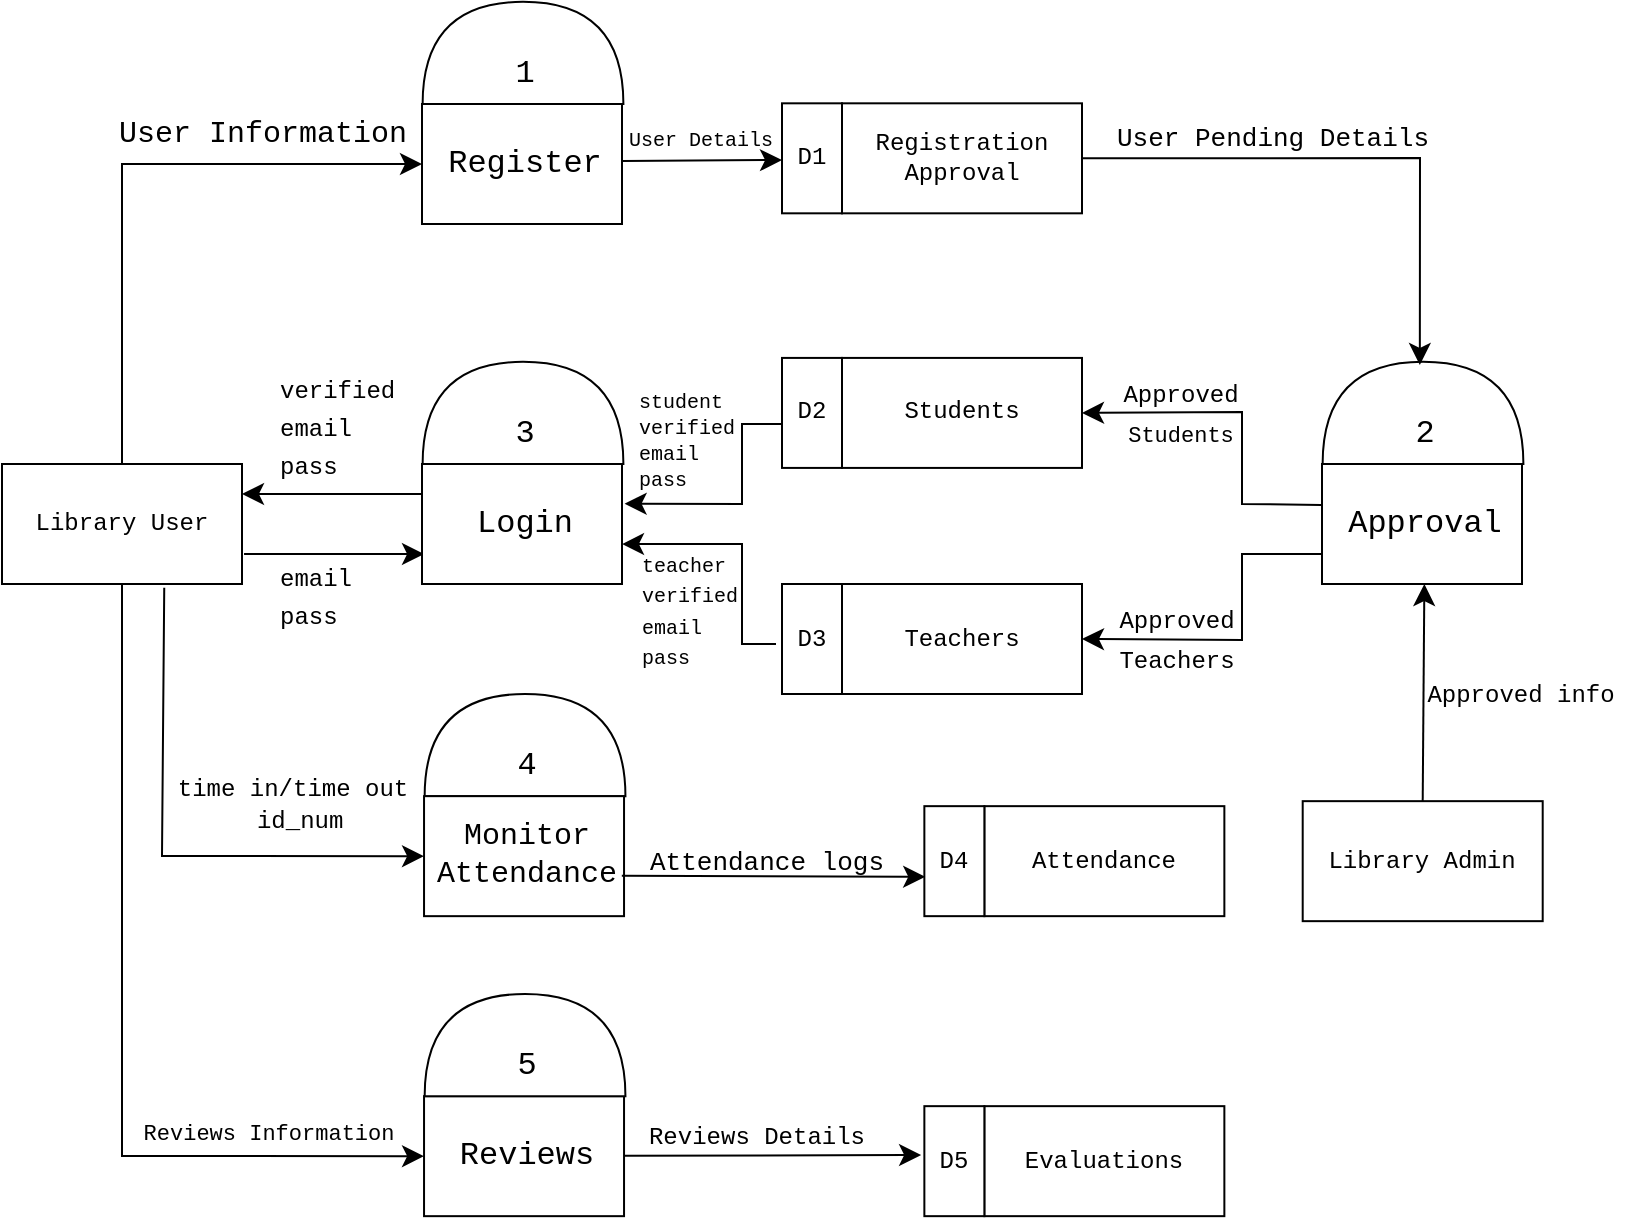 <mxfile version="24.2.3" type="github">
  <diagram name="Page-1" id="GqMZiqfUwNPtbt659hKj">
    <mxGraphModel dx="2373" dy="1141" grid="1" gridSize="10" guides="1" tooltips="1" connect="1" arrows="1" fold="1" page="0" pageScale="1" pageWidth="827" pageHeight="1169" math="0" shadow="0">
      <root>
        <mxCell id="0" />
        <mxCell id="1" parent="0" />
        <mxCell id="muXEsNCiM2LmNspon1gy-124" style="edgeStyle=none;curved=0;rounded=0;orthogonalLoop=1;jettySize=auto;html=1;strokeColor=default;align=center;verticalAlign=middle;fontFamily=Helvetica;fontSize=12;fontColor=default;labelBackgroundColor=default;startSize=8;endArrow=classic;endSize=8;" parent="1" edge="1">
          <mxGeometry relative="1" as="geometry">
            <mxPoint x="-698.98" y="15" as="sourcePoint" />
            <mxPoint x="-608.98" y="15" as="targetPoint" />
          </mxGeometry>
        </mxCell>
        <mxCell id="muXEsNCiM2LmNspon1gy-2" value="Library User" style="rounded=0;whiteSpace=wrap;html=1;fontFamily=Courier New;" parent="1" vertex="1">
          <mxGeometry x="-820" y="-30" width="120" height="60" as="geometry" />
        </mxCell>
        <mxCell id="muXEsNCiM2LmNspon1gy-3" value="" style="rounded=0;whiteSpace=wrap;html=1;fontFamily=Courier New;" parent="1" vertex="1">
          <mxGeometry x="-610" y="-210" width="100" height="60" as="geometry" />
        </mxCell>
        <mxCell id="muXEsNCiM2LmNspon1gy-4" value="" style="shape=or;whiteSpace=wrap;html=1;rotation=-90;fontFamily=Courier New;" parent="1" vertex="1">
          <mxGeometry x="-585.04" y="-285.73" width="51.09" height="100.39" as="geometry" />
        </mxCell>
        <mxCell id="muXEsNCiM2LmNspon1gy-5" style="edgeStyle=none;curved=1;rounded=0;orthogonalLoop=1;jettySize=auto;html=1;exitX=0;exitY=0.5;exitDx=0;exitDy=0;fontSize=12;startSize=8;endSize=8;fontFamily=Courier New;" parent="1" source="muXEsNCiM2LmNspon1gy-3" target="muXEsNCiM2LmNspon1gy-3" edge="1">
          <mxGeometry relative="1" as="geometry" />
        </mxCell>
        <mxCell id="muXEsNCiM2LmNspon1gy-7" value="1" style="text;html=1;align=center;verticalAlign=middle;resizable=0;points=[];autosize=1;strokeColor=none;fillColor=none;fontSize=16;fontFamily=Courier New;" parent="1" vertex="1">
          <mxGeometry x="-574.49" y="-240" width="30" height="30" as="geometry" />
        </mxCell>
        <mxCell id="muXEsNCiM2LmNspon1gy-8" value="" style="rounded=0;whiteSpace=wrap;html=1;fontFamily=Courier New;" parent="1" vertex="1">
          <mxGeometry x="-610" y="-30" width="100" height="60" as="geometry" />
        </mxCell>
        <mxCell id="muXEsNCiM2LmNspon1gy-9" value="" style="shape=or;whiteSpace=wrap;html=1;rotation=-90;fontFamily=Courier New;" parent="1" vertex="1">
          <mxGeometry x="-585.04" y="-105.73" width="51.09" height="100.39" as="geometry" />
        </mxCell>
        <mxCell id="muXEsNCiM2LmNspon1gy-10" style="edgeStyle=none;curved=1;rounded=0;orthogonalLoop=1;jettySize=auto;html=1;exitX=0;exitY=0.5;exitDx=0;exitDy=0;fontSize=12;startSize=8;endSize=8;fontFamily=Courier New;" parent="1" source="muXEsNCiM2LmNspon1gy-8" target="muXEsNCiM2LmNspon1gy-8" edge="1">
          <mxGeometry relative="1" as="geometry" />
        </mxCell>
        <mxCell id="muXEsNCiM2LmNspon1gy-11" value="3" style="text;html=1;align=center;verticalAlign=middle;resizable=0;points=[];autosize=1;strokeColor=none;fillColor=none;fontSize=16;fontFamily=Courier New;" parent="1" vertex="1">
          <mxGeometry x="-574.49" y="-60" width="30" height="30" as="geometry" />
        </mxCell>
        <mxCell id="muXEsNCiM2LmNspon1gy-20" value="Register" style="text;html=1;align=center;verticalAlign=middle;resizable=0;points=[];autosize=1;strokeColor=none;fillColor=none;fontSize=16;fontFamily=Courier New;" parent="1" vertex="1">
          <mxGeometry x="-608.98" y="-195" width="100" height="30" as="geometry" />
        </mxCell>
        <mxCell id="muXEsNCiM2LmNspon1gy-21" value="Login" style="text;html=1;align=center;verticalAlign=middle;resizable=0;points=[];autosize=1;strokeColor=none;fillColor=none;fontSize=16;fontFamily=Courier New;" parent="1" vertex="1">
          <mxGeometry x="-593.98" y="-15.0" width="70" height="30" as="geometry" />
        </mxCell>
        <mxCell id="muXEsNCiM2LmNspon1gy-25" value="" style="endArrow=classic;html=1;rounded=0;fontSize=12;startSize=8;endSize=8;curved=0;exitX=0.5;exitY=0;exitDx=0;exitDy=0;entryX=0;entryY=0.5;entryDx=0;entryDy=0;fontFamily=Courier New;" parent="1" source="muXEsNCiM2LmNspon1gy-2" target="muXEsNCiM2LmNspon1gy-3" edge="1">
          <mxGeometry width="50" height="50" relative="1" as="geometry">
            <mxPoint x="-630" y="-50" as="sourcePoint" />
            <mxPoint x="-580" y="-100" as="targetPoint" />
            <Array as="points">
              <mxPoint x="-760" y="-180" />
            </Array>
          </mxGeometry>
        </mxCell>
        <mxCell id="muXEsNCiM2LmNspon1gy-26" value="&lt;font style=&quot;font-size: 15px;&quot;&gt;User Information&lt;/font&gt;" style="text;html=1;align=center;verticalAlign=middle;resizable=0;points=[];autosize=1;strokeColor=none;fillColor=none;fontSize=16;fontFamily=Courier New;" parent="1" vertex="1">
          <mxGeometry x="-775" y="-210.34" width="170" height="30" as="geometry" />
        </mxCell>
        <mxCell id="muXEsNCiM2LmNspon1gy-27" value="Library Admin" style="rounded=0;whiteSpace=wrap;html=1;fontFamily=Courier New;" parent="1" vertex="1">
          <mxGeometry x="-169.65" y="138.58" width="120" height="60" as="geometry" />
        </mxCell>
        <mxCell id="muXEsNCiM2LmNspon1gy-31" value="" style="group;fontFamily=Courier New;" parent="1" vertex="1" connectable="0">
          <mxGeometry x="-430" y="-210.34" width="150" height="55" as="geometry" />
        </mxCell>
        <mxCell id="muXEsNCiM2LmNspon1gy-29" value="Registration Approval" style="whiteSpace=wrap;html=1;fontFamily=Courier New;" parent="muXEsNCiM2LmNspon1gy-31" vertex="1">
          <mxGeometry x="30" width="120" height="55" as="geometry" />
        </mxCell>
        <mxCell id="muXEsNCiM2LmNspon1gy-30" value="D1" style="rounded=0;whiteSpace=wrap;html=1;fontFamily=Courier New;" parent="muXEsNCiM2LmNspon1gy-31" vertex="1">
          <mxGeometry width="30" height="55" as="geometry" />
        </mxCell>
        <mxCell id="muXEsNCiM2LmNspon1gy-35" value="" style="group;fontFamily=Courier New;" parent="1" vertex="1" connectable="0">
          <mxGeometry x="-430" y="-83.04" width="150" height="55" as="geometry" />
        </mxCell>
        <mxCell id="muXEsNCiM2LmNspon1gy-36" value="Students" style="whiteSpace=wrap;html=1;fontFamily=Courier New;" parent="muXEsNCiM2LmNspon1gy-35" vertex="1">
          <mxGeometry x="30" width="120" height="55" as="geometry" />
        </mxCell>
        <mxCell id="muXEsNCiM2LmNspon1gy-37" value="D2" style="rounded=0;whiteSpace=wrap;html=1;fontFamily=Courier New;" parent="muXEsNCiM2LmNspon1gy-35" vertex="1">
          <mxGeometry width="30" height="55" as="geometry" />
        </mxCell>
        <mxCell id="muXEsNCiM2LmNspon1gy-38" value="" style="group;fontFamily=Courier New;" parent="1" vertex="1" connectable="0">
          <mxGeometry x="-430" y="30.0" width="150" height="55" as="geometry" />
        </mxCell>
        <mxCell id="muXEsNCiM2LmNspon1gy-39" value="Teachers" style="whiteSpace=wrap;html=1;fontFamily=Courier New;" parent="muXEsNCiM2LmNspon1gy-38" vertex="1">
          <mxGeometry x="30" width="120" height="55" as="geometry" />
        </mxCell>
        <mxCell id="muXEsNCiM2LmNspon1gy-40" value="D3" style="rounded=0;whiteSpace=wrap;html=1;fontFamily=Courier New;" parent="muXEsNCiM2LmNspon1gy-38" vertex="1">
          <mxGeometry width="30" height="55" as="geometry" />
        </mxCell>
        <mxCell id="muXEsNCiM2LmNspon1gy-52" value="" style="endArrow=classic;html=1;rounded=0;fontSize=12;startSize=8;endSize=8;curved=0;exitX=0;exitY=0.5;exitDx=0;exitDy=0;entryX=1;entryY=0.5;entryDx=0;entryDy=0;fontFamily=Courier New;" parent="1" edge="1">
          <mxGeometry width="50" height="50" relative="1" as="geometry">
            <mxPoint x="-610" y="-15" as="sourcePoint" />
            <mxPoint x="-700" y="-15" as="targetPoint" />
            <Array as="points" />
          </mxGeometry>
        </mxCell>
        <mxCell id="muXEsNCiM2LmNspon1gy-53" value="&lt;span style=&quot;font-size: 12px;&quot;&gt;verified&amp;nbsp;&lt;/span&gt;&lt;div&gt;&lt;span style=&quot;font-size: 12px;&quot;&gt;email&lt;/span&gt;&lt;/div&gt;&lt;div&gt;&lt;span style=&quot;font-size: 12px;&quot;&gt;pass&lt;/span&gt;&lt;/div&gt;" style="text;html=1;align=left;verticalAlign=middle;resizable=0;points=[];autosize=1;strokeColor=none;fillColor=none;fontSize=16;fontFamily=Courier New;" parent="1" vertex="1">
          <mxGeometry x="-682.98" y="-83.04" width="90" height="70" as="geometry" />
        </mxCell>
        <mxCell id="muXEsNCiM2LmNspon1gy-54" value="" style="group;fontFamily=Courier New;" parent="1" vertex="1" connectable="0">
          <mxGeometry x="-608.98" y="235.0" width="100.7" height="111.08" as="geometry" />
        </mxCell>
        <mxCell id="muXEsNCiM2LmNspon1gy-12" value="" style="rounded=0;whiteSpace=wrap;html=1;fontFamily=Courier New;" parent="muXEsNCiM2LmNspon1gy-54" vertex="1">
          <mxGeometry y="51.08" width="100" height="60" as="geometry" />
        </mxCell>
        <mxCell id="muXEsNCiM2LmNspon1gy-13" value="" style="shape=or;whiteSpace=wrap;html=1;rotation=-90;fontFamily=Courier New;" parent="muXEsNCiM2LmNspon1gy-54" vertex="1">
          <mxGeometry x="24.96" y="-24.65" width="51.09" height="100.39" as="geometry" />
        </mxCell>
        <mxCell id="muXEsNCiM2LmNspon1gy-14" style="edgeStyle=none;curved=1;rounded=0;orthogonalLoop=1;jettySize=auto;html=1;exitX=0;exitY=0.5;exitDx=0;exitDy=0;fontSize=12;startSize=8;endSize=8;fontFamily=Courier New;" parent="muXEsNCiM2LmNspon1gy-54" source="muXEsNCiM2LmNspon1gy-12" target="muXEsNCiM2LmNspon1gy-12" edge="1">
          <mxGeometry relative="1" as="geometry" />
        </mxCell>
        <mxCell id="muXEsNCiM2LmNspon1gy-15" value="5" style="text;html=1;align=center;verticalAlign=middle;resizable=0;points=[];autosize=1;strokeColor=none;fillColor=none;fontSize=16;fontFamily=Courier New;" parent="muXEsNCiM2LmNspon1gy-54" vertex="1">
          <mxGeometry x="35.51" y="21.08" width="30" height="30" as="geometry" />
        </mxCell>
        <mxCell id="muXEsNCiM2LmNspon1gy-22" value="Reviews" style="text;html=1;align=center;verticalAlign=middle;resizable=0;points=[];autosize=1;strokeColor=none;fillColor=none;fontSize=16;fontFamily=Courier New;" parent="muXEsNCiM2LmNspon1gy-54" vertex="1">
          <mxGeometry x="5.51" y="66.08" width="90" height="30" as="geometry" />
        </mxCell>
        <mxCell id="muXEsNCiM2LmNspon1gy-55" value="" style="endArrow=classic;html=1;rounded=0;fontSize=12;startSize=8;endSize=8;curved=0;entryX=0;entryY=0.5;entryDx=0;entryDy=0;fontFamily=Courier New;" parent="1" source="muXEsNCiM2LmNspon1gy-2" target="muXEsNCiM2LmNspon1gy-12" edge="1">
          <mxGeometry width="50" height="50" relative="1" as="geometry">
            <mxPoint x="-730" y="150" as="sourcePoint" />
            <mxPoint x="-760" y="210" as="targetPoint" />
            <Array as="points">
              <mxPoint x="-760" y="316" />
            </Array>
          </mxGeometry>
        </mxCell>
        <mxCell id="muXEsNCiM2LmNspon1gy-56" value="&lt;font style=&quot;font-size: 11px;&quot;&gt;Reviews Information&lt;/font&gt;" style="text;html=1;align=center;verticalAlign=middle;resizable=0;points=[];autosize=1;strokeColor=none;fillColor=none;fontSize=16;fontFamily=Courier New;" parent="1" vertex="1">
          <mxGeometry x="-762" y="289" width="150" height="30" as="geometry" />
        </mxCell>
        <mxCell id="muXEsNCiM2LmNspon1gy-57" value="" style="group;fontFamily=Courier New;" parent="1" vertex="1" connectable="0">
          <mxGeometry x="-358.82" y="291.08" width="150" height="55" as="geometry" />
        </mxCell>
        <mxCell id="muXEsNCiM2LmNspon1gy-58" value="Evaluations" style="whiteSpace=wrap;html=1;fontFamily=Courier New;" parent="muXEsNCiM2LmNspon1gy-57" vertex="1">
          <mxGeometry x="30" width="120" height="55" as="geometry" />
        </mxCell>
        <mxCell id="muXEsNCiM2LmNspon1gy-59" value="D5" style="rounded=0;whiteSpace=wrap;html=1;fontFamily=Courier New;" parent="muXEsNCiM2LmNspon1gy-57" vertex="1">
          <mxGeometry width="30" height="55" as="geometry" />
        </mxCell>
        <mxCell id="muXEsNCiM2LmNspon1gy-62" value="&lt;font style=&quot;font-size: 12px;&quot;&gt;Reviews D&lt;/font&gt;&lt;span style=&quot;font-size: 12px; background-color: initial;&quot;&gt;etails&lt;/span&gt;" style="text;html=1;align=center;verticalAlign=middle;resizable=0;points=[];autosize=1;strokeColor=none;fillColor=none;fontSize=16;fontFamily=Courier New;" parent="1" vertex="1">
          <mxGeometry x="-508.28" y="291.08" width="130" height="30" as="geometry" />
        </mxCell>
        <mxCell id="muXEsNCiM2LmNspon1gy-69" value="" style="group;fontFamily=Courier New;" parent="1" vertex="1" connectable="0">
          <mxGeometry x="-608.98" y="85.0" width="110.51" height="111.08" as="geometry" />
        </mxCell>
        <mxCell id="muXEsNCiM2LmNspon1gy-17" value="" style="shape=or;whiteSpace=wrap;html=1;rotation=-90;fontFamily=Courier New;" parent="muXEsNCiM2LmNspon1gy-69" vertex="1">
          <mxGeometry x="24.96" y="-24.65" width="51.09" height="100.39" as="geometry" />
        </mxCell>
        <mxCell id="muXEsNCiM2LmNspon1gy-68" value="" style="group;fontFamily=Courier New;" parent="muXEsNCiM2LmNspon1gy-69" vertex="1" connectable="0">
          <mxGeometry y="21.08" width="110.51" height="90" as="geometry" />
        </mxCell>
        <mxCell id="muXEsNCiM2LmNspon1gy-16" value="" style="rounded=0;whiteSpace=wrap;html=1;fontFamily=Courier New;" parent="muXEsNCiM2LmNspon1gy-68" vertex="1">
          <mxGeometry y="30" width="100" height="60" as="geometry" />
        </mxCell>
        <mxCell id="muXEsNCiM2LmNspon1gy-18" style="edgeStyle=none;curved=1;rounded=0;orthogonalLoop=1;jettySize=auto;html=1;exitX=0;exitY=0.5;exitDx=0;exitDy=0;fontSize=12;startSize=8;endSize=8;fontFamily=Courier New;" parent="muXEsNCiM2LmNspon1gy-68" source="muXEsNCiM2LmNspon1gy-16" target="muXEsNCiM2LmNspon1gy-16" edge="1">
          <mxGeometry relative="1" as="geometry" />
        </mxCell>
        <mxCell id="muXEsNCiM2LmNspon1gy-19" value="4" style="text;html=1;align=center;verticalAlign=middle;resizable=0;points=[];autosize=1;strokeColor=none;fillColor=none;fontSize=16;fontFamily=Courier New;" parent="muXEsNCiM2LmNspon1gy-68" vertex="1">
          <mxGeometry x="35.51" width="30" height="30" as="geometry" />
        </mxCell>
        <mxCell id="muXEsNCiM2LmNspon1gy-23" value="&lt;div style=&quot;font-size: 15px;&quot;&gt;&lt;font style=&quot;font-size: 15px;&quot;&gt;Monitor&lt;/font&gt;&lt;/div&gt;&lt;font style=&quot;font-size: 15px;&quot;&gt;Attendance&lt;/font&gt;" style="text;html=1;align=center;verticalAlign=middle;resizable=0;points=[];autosize=1;strokeColor=none;fillColor=none;fontSize=16;fontFamily=Courier New;" parent="muXEsNCiM2LmNspon1gy-68" vertex="1">
          <mxGeometry x="-4.49" y="35" width="110" height="50" as="geometry" />
        </mxCell>
        <mxCell id="muXEsNCiM2LmNspon1gy-72" value="" style="edgeStyle=none;curved=1;rounded=0;orthogonalLoop=1;jettySize=auto;html=1;fontSize=12;startSize=8;endSize=8;entryX=-0.054;entryY=0.444;entryDx=0;entryDy=0;entryPerimeter=0;fontFamily=Courier New;" parent="1" source="muXEsNCiM2LmNspon1gy-12" target="muXEsNCiM2LmNspon1gy-59" edge="1">
          <mxGeometry relative="1" as="geometry" />
        </mxCell>
        <mxCell id="muXEsNCiM2LmNspon1gy-75" value="" style="endArrow=classic;html=1;rounded=0;fontSize=12;startSize=8;endSize=8;curved=0;exitX=0.676;exitY=1.031;exitDx=0;exitDy=0;exitPerimeter=0;fontFamily=Courier New;entryX=0;entryY=0.5;entryDx=0;entryDy=0;" parent="1" source="muXEsNCiM2LmNspon1gy-2" target="muXEsNCiM2LmNspon1gy-16" edge="1">
          <mxGeometry width="50" height="50" relative="1" as="geometry">
            <mxPoint x="-610" y="220" as="sourcePoint" />
            <mxPoint x="-570" y="140" as="targetPoint" />
            <Array as="points">
              <mxPoint x="-740" y="166" />
            </Array>
          </mxGeometry>
        </mxCell>
        <mxCell id="muXEsNCiM2LmNspon1gy-76" value="&lt;div style=&quot;font-size: 12px;&quot;&gt;&lt;br&gt;&lt;/div&gt;" style="text;html=1;align=left;verticalAlign=middle;resizable=0;points=[];autosize=1;strokeColor=none;fillColor=none;fontSize=16;fontFamily=Courier New;" parent="1" vertex="1">
          <mxGeometry x="-707.98" y="204" width="20" height="30" as="geometry" />
        </mxCell>
        <mxCell id="muXEsNCiM2LmNspon1gy-78" value="" style="group;fontFamily=Courier New;" parent="1" vertex="1" connectable="0">
          <mxGeometry x="-358.82" y="141.08" width="150" height="55" as="geometry" />
        </mxCell>
        <mxCell id="muXEsNCiM2LmNspon1gy-79" value="Attendance" style="whiteSpace=wrap;html=1;fontFamily=Courier New;" parent="muXEsNCiM2LmNspon1gy-78" vertex="1">
          <mxGeometry x="30" width="120" height="55" as="geometry" />
        </mxCell>
        <mxCell id="muXEsNCiM2LmNspon1gy-80" value="D4" style="rounded=0;whiteSpace=wrap;html=1;fontFamily=Courier New;" parent="muXEsNCiM2LmNspon1gy-78" vertex="1">
          <mxGeometry width="30" height="55" as="geometry" />
        </mxCell>
        <mxCell id="muXEsNCiM2LmNspon1gy-81" value="" style="endArrow=classic;html=1;rounded=0;fontSize=12;startSize=8;endSize=8;curved=1;entryX=0.014;entryY=0.642;entryDx=0;entryDy=0;fontFamily=Courier New;entryPerimeter=0;exitX=0.989;exitY=0.663;exitDx=0;exitDy=0;exitPerimeter=0;" parent="1" source="muXEsNCiM2LmNspon1gy-16" target="muXEsNCiM2LmNspon1gy-80" edge="1">
          <mxGeometry width="50" height="50" relative="1" as="geometry">
            <mxPoint x="-502.0" y="233.0" as="sourcePoint" />
            <mxPoint x="-357.3" y="233.57" as="targetPoint" />
          </mxGeometry>
        </mxCell>
        <mxCell id="muXEsNCiM2LmNspon1gy-82" value="&lt;font style=&quot;font-size: 13px;&quot;&gt;Attendance logs&lt;/font&gt;" style="text;html=1;align=center;verticalAlign=middle;resizable=0;points=[];autosize=1;strokeColor=none;fillColor=none;fontSize=16;fontFamily=Courier New;" parent="1" vertex="1">
          <mxGeometry x="-508.28" y="153.58" width="140" height="30" as="geometry" />
        </mxCell>
        <mxCell id="muXEsNCiM2LmNspon1gy-83" value="" style="group;fontFamily=Courier New;" parent="1" vertex="1" connectable="0">
          <mxGeometry x="-160" y="-81.08" width="100.7" height="111.08" as="geometry" />
        </mxCell>
        <mxCell id="muXEsNCiM2LmNspon1gy-84" value="" style="rounded=0;whiteSpace=wrap;html=1;fontFamily=Courier New;" parent="muXEsNCiM2LmNspon1gy-83" vertex="1">
          <mxGeometry y="51.08" width="100" height="60" as="geometry" />
        </mxCell>
        <mxCell id="muXEsNCiM2LmNspon1gy-85" value="" style="shape=or;whiteSpace=wrap;html=1;rotation=-90;fontFamily=Courier New;" parent="muXEsNCiM2LmNspon1gy-83" vertex="1">
          <mxGeometry x="24.96" y="-24.65" width="51.09" height="100.39" as="geometry" />
        </mxCell>
        <mxCell id="muXEsNCiM2LmNspon1gy-86" style="edgeStyle=none;curved=1;rounded=0;orthogonalLoop=1;jettySize=auto;html=1;exitX=0;exitY=0.5;exitDx=0;exitDy=0;fontSize=12;startSize=8;endSize=8;fontFamily=Courier New;" parent="muXEsNCiM2LmNspon1gy-83" source="muXEsNCiM2LmNspon1gy-84" target="muXEsNCiM2LmNspon1gy-84" edge="1">
          <mxGeometry relative="1" as="geometry" />
        </mxCell>
        <mxCell id="muXEsNCiM2LmNspon1gy-87" value="2" style="text;html=1;align=center;verticalAlign=middle;resizable=0;points=[];autosize=1;strokeColor=none;fillColor=none;fontSize=16;fontFamily=Courier New;" parent="muXEsNCiM2LmNspon1gy-83" vertex="1">
          <mxGeometry x="35.51" y="21.08" width="30" height="30" as="geometry" />
        </mxCell>
        <mxCell id="muXEsNCiM2LmNspon1gy-88" value="Approval" style="text;html=1;align=center;verticalAlign=middle;resizable=0;points=[];autosize=1;strokeColor=none;fillColor=none;fontSize=16;fontFamily=Courier New;" parent="muXEsNCiM2LmNspon1gy-83" vertex="1">
          <mxGeometry x="0.51" y="66.08" width="100" height="30" as="geometry" />
        </mxCell>
        <mxCell id="muXEsNCiM2LmNspon1gy-92" value="" style="endArrow=classic;html=1;rounded=0;fontSize=12;startSize=8;endSize=8;curved=0;fontFamily=Courier New;" parent="1" edge="1">
          <mxGeometry width="50" height="50" relative="1" as="geometry">
            <mxPoint x="-509.62" y="-181.54" as="sourcePoint" />
            <mxPoint x="-430" y="-182" as="targetPoint" />
          </mxGeometry>
        </mxCell>
        <mxCell id="muXEsNCiM2LmNspon1gy-93" value="&lt;font style=&quot;font-size: 10px;&quot;&gt;User Details&lt;/font&gt;" style="text;html=1;align=center;verticalAlign=middle;resizable=0;points=[];autosize=1;strokeColor=none;fillColor=none;fontSize=16;fontFamily=Courier New;" parent="1" vertex="1">
          <mxGeometry x="-520.98" y="-208.34" width="100" height="30" as="geometry" />
        </mxCell>
        <mxCell id="muXEsNCiM2LmNspon1gy-94" value="" style="endArrow=classic;html=1;rounded=0;fontSize=12;startSize=8;endSize=8;curved=0;exitX=1;exitY=0.5;exitDx=0;exitDy=0;entryX=0.994;entryY=0.831;entryDx=0;entryDy=0;entryPerimeter=0;fontFamily=Courier New;" parent="1" source="muXEsNCiM2LmNspon1gy-29" edge="1">
          <mxGeometry width="50" height="50" relative="1" as="geometry">
            <mxPoint x="-280" y="30" as="sourcePoint" />
            <mxPoint x="-111.085" y="-79.508" as="targetPoint" />
            <Array as="points">
              <mxPoint x="-111" y="-183" />
            </Array>
          </mxGeometry>
        </mxCell>
        <mxCell id="muXEsNCiM2LmNspon1gy-108" value="&lt;font style=&quot;font-size: 13px;&quot;&gt;User Pending Details&lt;/font&gt;" style="text;html=1;align=center;verticalAlign=middle;resizable=0;points=[];autosize=1;strokeColor=none;fillColor=none;fontSize=16;fontFamily=Courier New;" parent="1" vertex="1">
          <mxGeometry x="-275" y="-208.34" width="180" height="30" as="geometry" />
        </mxCell>
        <mxCell id="muXEsNCiM2LmNspon1gy-109" value="" style="endArrow=classic;html=1;rounded=0;fontSize=12;startSize=8;endSize=8;curved=1;exitX=0.5;exitY=0;exitDx=0;exitDy=0;fontFamily=Courier New;" parent="1" source="muXEsNCiM2LmNspon1gy-27" edge="1">
          <mxGeometry width="50" height="50" relative="1" as="geometry">
            <mxPoint x="-208.82" y="198.58" as="sourcePoint" />
            <mxPoint x="-108.82" y="30" as="targetPoint" />
          </mxGeometry>
        </mxCell>
        <mxCell id="muXEsNCiM2LmNspon1gy-110" value="&lt;font style=&quot;font-size: 12px;&quot;&gt;Approved info&lt;/font&gt;" style="text;html=1;align=center;verticalAlign=middle;resizable=0;points=[];autosize=1;strokeColor=none;fillColor=none;fontSize=16;fontFamily=Courier New;" parent="1" vertex="1">
          <mxGeometry x="-121" y="70" width="120" height="30" as="geometry" />
        </mxCell>
        <mxCell id="muXEsNCiM2LmNspon1gy-111" value="" style="endArrow=classic;html=1;rounded=0;fontSize=12;startSize=8;endSize=8;curved=0;exitX=-0.005;exitY=0.341;exitDx=0;exitDy=0;entryX=1;entryY=0.5;entryDx=0;entryDy=0;exitPerimeter=0;fontFamily=Courier New;" parent="1" source="muXEsNCiM2LmNspon1gy-84" target="muXEsNCiM2LmNspon1gy-36" edge="1">
          <mxGeometry width="50" height="50" relative="1" as="geometry">
            <mxPoint x="-240" y="70" as="sourcePoint" />
            <mxPoint x="-190" y="20" as="targetPoint" />
            <Array as="points">
              <mxPoint x="-200" y="-10" />
              <mxPoint x="-200" y="-56" />
            </Array>
          </mxGeometry>
        </mxCell>
        <mxCell id="muXEsNCiM2LmNspon1gy-112" value="" style="endArrow=classic;html=1;rounded=0;fontSize=12;startSize=8;endSize=8;curved=0;exitX=0;exitY=0.75;exitDx=0;exitDy=0;entryX=1;entryY=0.5;entryDx=0;entryDy=0;fontFamily=Courier New;" parent="1" source="muXEsNCiM2LmNspon1gy-84" target="muXEsNCiM2LmNspon1gy-39" edge="1">
          <mxGeometry width="50" height="50" relative="1" as="geometry">
            <mxPoint x="-240" y="40" as="sourcePoint" />
            <mxPoint x="-190" y="-10" as="targetPoint" />
            <Array as="points">
              <mxPoint x="-200" y="15" />
              <mxPoint x="-200" y="58" />
            </Array>
          </mxGeometry>
        </mxCell>
        <mxCell id="muXEsNCiM2LmNspon1gy-113" value="&lt;font&gt;&lt;font style=&quot;font-size: 12px;&quot;&gt;Approved&lt;/font&gt;&lt;/font&gt;&lt;div&gt;&lt;font size=&quot;1&quot;&gt;&lt;font style=&quot;&quot;&gt;&lt;/font&gt;&lt;font style=&quot;font-size: 11px;&quot;&gt;Students&lt;/font&gt;&lt;/font&gt;&lt;/div&gt;" style="text;html=1;align=center;verticalAlign=middle;resizable=0;points=[];autosize=1;strokeColor=none;fillColor=none;fontSize=16;fontFamily=Courier New;" parent="1" vertex="1">
          <mxGeometry x="-271" y="-80.0" width="80" height="50" as="geometry" />
        </mxCell>
        <mxCell id="muXEsNCiM2LmNspon1gy-114" value="&lt;font&gt;&lt;font style=&quot;font-size: 12px;&quot;&gt;Approved&lt;/font&gt;&lt;/font&gt;&lt;div&gt;&lt;font&gt;&lt;font style=&quot;font-size: 12px;&quot;&gt;Teachers&lt;/font&gt;&lt;/font&gt;&lt;/div&gt;" style="text;html=1;align=center;verticalAlign=middle;resizable=0;points=[];autosize=1;strokeColor=none;fillColor=none;fontSize=16;fontFamily=Courier New;" parent="1" vertex="1">
          <mxGeometry x="-273" y="32.5" width="80" height="50" as="geometry" />
        </mxCell>
        <mxCell id="muXEsNCiM2LmNspon1gy-116" value="" style="endArrow=classic;html=1;rounded=0;fontSize=12;startSize=8;endSize=8;curved=0;exitX=0;exitY=0.601;exitDx=0;exitDy=0;entryX=1.013;entryY=0.331;entryDx=0;entryDy=0;entryPerimeter=0;exitPerimeter=0;" parent="1" source="muXEsNCiM2LmNspon1gy-37" target="muXEsNCiM2LmNspon1gy-8" edge="1">
          <mxGeometry width="50" height="50" relative="1" as="geometry">
            <mxPoint x="-220" y="50" as="sourcePoint" />
            <mxPoint x="-170" as="targetPoint" />
            <Array as="points">
              <mxPoint x="-450" y="-50" />
              <mxPoint x="-450" y="-10" />
            </Array>
          </mxGeometry>
        </mxCell>
        <mxCell id="muXEsNCiM2LmNspon1gy-118" value="" style="endArrow=classic;html=1;rounded=0;strokeColor=default;align=center;verticalAlign=middle;fontFamily=Helvetica;fontSize=12;fontColor=default;labelBackgroundColor=default;startSize=8;endSize=8;curved=0;exitX=-0.1;exitY=0.545;exitDx=0;exitDy=0;exitPerimeter=0;entryX=1;entryY=0.667;entryDx=0;entryDy=0;entryPerimeter=0;" parent="1" source="muXEsNCiM2LmNspon1gy-40" target="muXEsNCiM2LmNspon1gy-8" edge="1">
          <mxGeometry width="50" height="50" relative="1" as="geometry">
            <mxPoint x="-520" y="40" as="sourcePoint" />
            <mxPoint x="-470" y="-10" as="targetPoint" />
            <Array as="points">
              <mxPoint x="-450" y="60" />
              <mxPoint x="-450" y="10" />
            </Array>
          </mxGeometry>
        </mxCell>
        <mxCell id="muXEsNCiM2LmNspon1gy-120" value="&lt;font style=&quot;font-size: 10px;&quot; face=&quot;Courier New&quot;&gt;student&amp;nbsp;&lt;/font&gt;&lt;div style=&quot;text-align: left; font-size: 10px;&quot;&gt;&lt;font style=&quot;font-size: 10px;&quot; face=&quot;Courier New&quot;&gt;verified&lt;/font&gt;&lt;/div&gt;&lt;div style=&quot;text-align: left; font-size: 10px;&quot;&gt;&lt;font style=&quot;font-size: 10px;&quot; face=&quot;Courier New&quot;&gt;email&lt;/font&gt;&lt;/div&gt;&lt;div style=&quot;text-align: left; font-size: 10px;&quot;&gt;&lt;font style=&quot;font-size: 10px;&quot; face=&quot;Courier New&quot;&gt;pass&lt;/font&gt;&lt;/div&gt;" style="text;html=1;align=center;verticalAlign=middle;resizable=0;points=[];autosize=1;strokeColor=none;fillColor=none;fontSize=12;fontFamily=Helvetica;fontColor=default;labelBackgroundColor=none;" parent="1" vertex="1">
          <mxGeometry x="-513" y="-78.34" width="70" height="70" as="geometry" />
        </mxCell>
        <mxCell id="muXEsNCiM2LmNspon1gy-122" value="&lt;font face=&quot;Courier New&quot;&gt;&lt;span style=&quot;font-size: 10px;&quot;&gt;teacher&amp;nbsp;&lt;/span&gt;&lt;/font&gt;&lt;div&gt;&lt;font face=&quot;Courier New&quot;&gt;&lt;span style=&quot;font-size: 10px;&quot;&gt;verified&lt;/span&gt;&lt;/font&gt;&lt;/div&gt;&lt;div&gt;&lt;font face=&quot;Courier New&quot;&gt;&lt;span style=&quot;font-size: 10px;&quot;&gt;email&lt;/span&gt;&lt;/font&gt;&lt;/div&gt;&lt;div style=&quot;&quot;&gt;&lt;font face=&quot;Courier New&quot;&gt;&lt;span style=&quot;font-size: 10px;&quot;&gt;pass&lt;/span&gt;&lt;/font&gt;&lt;/div&gt;" style="text;html=1;align=left;verticalAlign=middle;resizable=0;points=[];autosize=1;strokeColor=none;fillColor=none;fontSize=12;fontFamily=Helvetica;fontColor=default;labelBackgroundColor=none;" parent="1" vertex="1">
          <mxGeometry x="-502" y="2.5" width="70" height="80" as="geometry" />
        </mxCell>
        <mxCell id="muXEsNCiM2LmNspon1gy-125" value="&lt;br&gt;&lt;div&gt;&lt;span style=&quot;font-size: 12px;&quot;&gt;email&lt;/span&gt;&lt;/div&gt;&lt;div&gt;&lt;span style=&quot;font-size: 12px;&quot;&gt;pass&lt;/span&gt;&lt;/div&gt;" style="text;html=1;align=left;verticalAlign=middle;resizable=0;points=[];autosize=1;strokeColor=none;fillColor=none;fontSize=16;fontFamily=Courier New;" parent="1" vertex="1">
          <mxGeometry x="-682.98" y="-8.34" width="60" height="70" as="geometry" />
        </mxCell>
        <mxCell id="muXEsNCiM2LmNspon1gy-128" value="&lt;font face=&quot;Courier New&quot;&gt;time in/time out&lt;/font&gt;&lt;div&gt;&lt;font face=&quot;Courier New&quot;&gt;&amp;nbsp;id_num&lt;/font&gt;&lt;/div&gt;" style="text;html=1;align=center;verticalAlign=middle;resizable=0;points=[];autosize=1;strokeColor=none;fillColor=none;fontSize=12;fontFamily=Helvetica;fontColor=default;labelBackgroundColor=none;" parent="1" vertex="1">
          <mxGeometry x="-745" y="120.0" width="140" height="40" as="geometry" />
        </mxCell>
      </root>
    </mxGraphModel>
  </diagram>
</mxfile>
